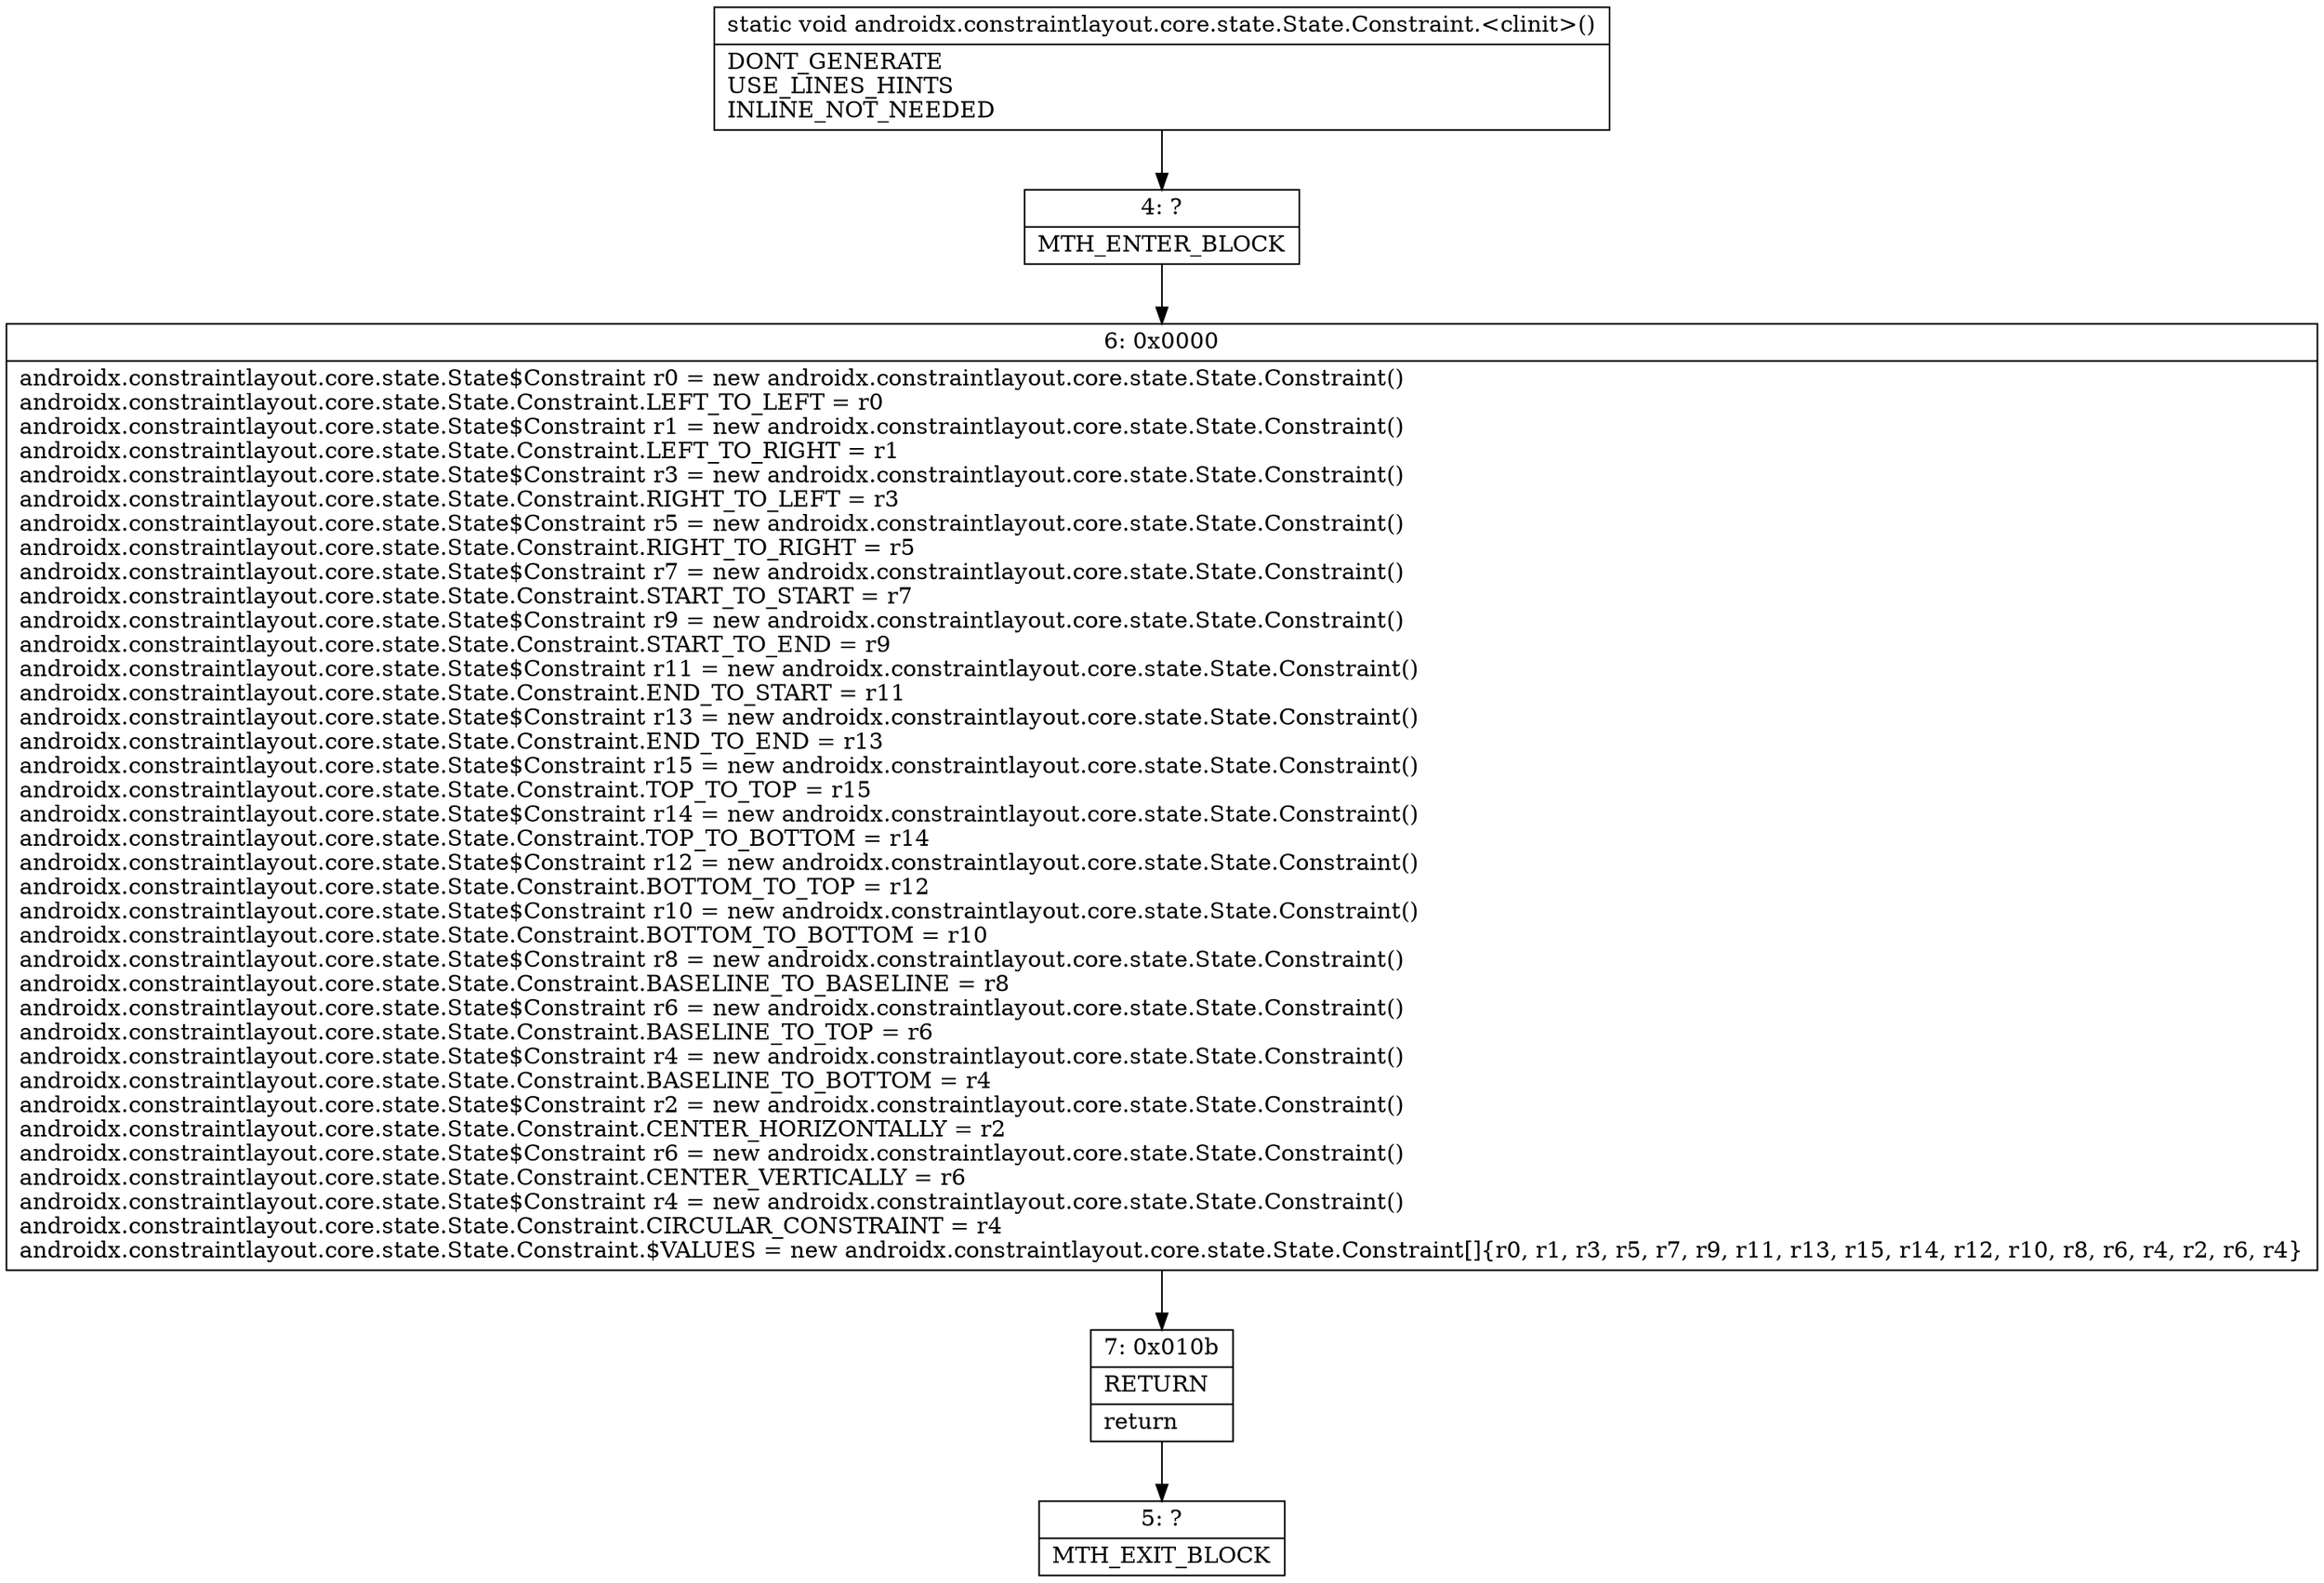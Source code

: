 digraph "CFG forandroidx.constraintlayout.core.state.State.Constraint.\<clinit\>()V" {
Node_4 [shape=record,label="{4\:\ ?|MTH_ENTER_BLOCK\l}"];
Node_6 [shape=record,label="{6\:\ 0x0000|androidx.constraintlayout.core.state.State$Constraint r0 = new androidx.constraintlayout.core.state.State.Constraint()\landroidx.constraintlayout.core.state.State.Constraint.LEFT_TO_LEFT = r0\landroidx.constraintlayout.core.state.State$Constraint r1 = new androidx.constraintlayout.core.state.State.Constraint()\landroidx.constraintlayout.core.state.State.Constraint.LEFT_TO_RIGHT = r1\landroidx.constraintlayout.core.state.State$Constraint r3 = new androidx.constraintlayout.core.state.State.Constraint()\landroidx.constraintlayout.core.state.State.Constraint.RIGHT_TO_LEFT = r3\landroidx.constraintlayout.core.state.State$Constraint r5 = new androidx.constraintlayout.core.state.State.Constraint()\landroidx.constraintlayout.core.state.State.Constraint.RIGHT_TO_RIGHT = r5\landroidx.constraintlayout.core.state.State$Constraint r7 = new androidx.constraintlayout.core.state.State.Constraint()\landroidx.constraintlayout.core.state.State.Constraint.START_TO_START = r7\landroidx.constraintlayout.core.state.State$Constraint r9 = new androidx.constraintlayout.core.state.State.Constraint()\landroidx.constraintlayout.core.state.State.Constraint.START_TO_END = r9\landroidx.constraintlayout.core.state.State$Constraint r11 = new androidx.constraintlayout.core.state.State.Constraint()\landroidx.constraintlayout.core.state.State.Constraint.END_TO_START = r11\landroidx.constraintlayout.core.state.State$Constraint r13 = new androidx.constraintlayout.core.state.State.Constraint()\landroidx.constraintlayout.core.state.State.Constraint.END_TO_END = r13\landroidx.constraintlayout.core.state.State$Constraint r15 = new androidx.constraintlayout.core.state.State.Constraint()\landroidx.constraintlayout.core.state.State.Constraint.TOP_TO_TOP = r15\landroidx.constraintlayout.core.state.State$Constraint r14 = new androidx.constraintlayout.core.state.State.Constraint()\landroidx.constraintlayout.core.state.State.Constraint.TOP_TO_BOTTOM = r14\landroidx.constraintlayout.core.state.State$Constraint r12 = new androidx.constraintlayout.core.state.State.Constraint()\landroidx.constraintlayout.core.state.State.Constraint.BOTTOM_TO_TOP = r12\landroidx.constraintlayout.core.state.State$Constraint r10 = new androidx.constraintlayout.core.state.State.Constraint()\landroidx.constraintlayout.core.state.State.Constraint.BOTTOM_TO_BOTTOM = r10\landroidx.constraintlayout.core.state.State$Constraint r8 = new androidx.constraintlayout.core.state.State.Constraint()\landroidx.constraintlayout.core.state.State.Constraint.BASELINE_TO_BASELINE = r8\landroidx.constraintlayout.core.state.State$Constraint r6 = new androidx.constraintlayout.core.state.State.Constraint()\landroidx.constraintlayout.core.state.State.Constraint.BASELINE_TO_TOP = r6\landroidx.constraintlayout.core.state.State$Constraint r4 = new androidx.constraintlayout.core.state.State.Constraint()\landroidx.constraintlayout.core.state.State.Constraint.BASELINE_TO_BOTTOM = r4\landroidx.constraintlayout.core.state.State$Constraint r2 = new androidx.constraintlayout.core.state.State.Constraint()\landroidx.constraintlayout.core.state.State.Constraint.CENTER_HORIZONTALLY = r2\landroidx.constraintlayout.core.state.State$Constraint r6 = new androidx.constraintlayout.core.state.State.Constraint()\landroidx.constraintlayout.core.state.State.Constraint.CENTER_VERTICALLY = r6\landroidx.constraintlayout.core.state.State$Constraint r4 = new androidx.constraintlayout.core.state.State.Constraint()\landroidx.constraintlayout.core.state.State.Constraint.CIRCULAR_CONSTRAINT = r4\landroidx.constraintlayout.core.state.State.Constraint.$VALUES = new androidx.constraintlayout.core.state.State.Constraint[]\{r0, r1, r3, r5, r7, r9, r11, r13, r15, r14, r12, r10, r8, r6, r4, r2, r6, r4\}\l}"];
Node_7 [shape=record,label="{7\:\ 0x010b|RETURN\l|return\l}"];
Node_5 [shape=record,label="{5\:\ ?|MTH_EXIT_BLOCK\l}"];
MethodNode[shape=record,label="{static void androidx.constraintlayout.core.state.State.Constraint.\<clinit\>()  | DONT_GENERATE\lUSE_LINES_HINTS\lINLINE_NOT_NEEDED\l}"];
MethodNode -> Node_4;Node_4 -> Node_6;
Node_6 -> Node_7;
Node_7 -> Node_5;
}

